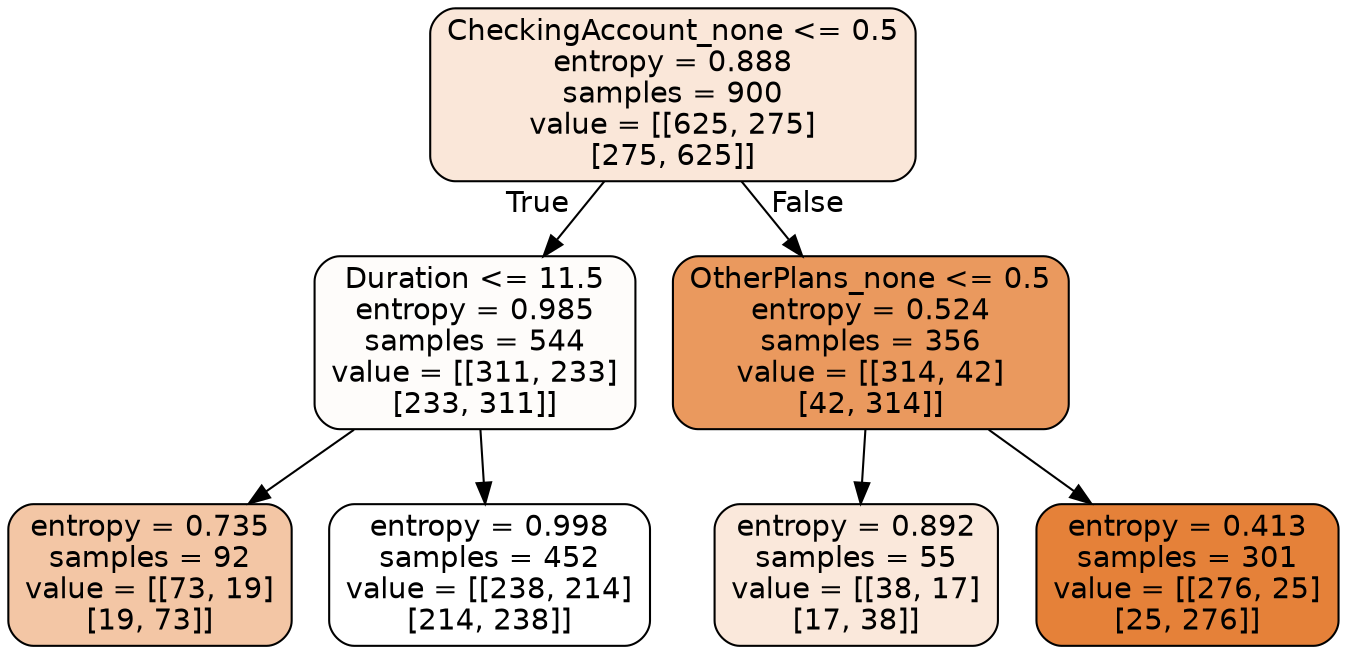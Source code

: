 digraph Tree {
node [shape=box, style="filled, rounded", color="black", fontname=helvetica] ;
edge [fontname=helvetica] ;
0 [label="CheckingAccount_none <= 0.5\nentropy = 0.888\nsamples = 900\nvalue = [[625, 275]\n[275, 625]]", fillcolor="#e5813930"] ;
1 [label="Duration <= 11.5\nentropy = 0.985\nsamples = 544\nvalue = [[311, 233]\n[233, 311]]", fillcolor="#e5813906"] ;
0 -> 1 [labeldistance=2.5, labelangle=45, headlabel="True"] ;
2 [label="entropy = 0.735\nsamples = 92\nvalue = [[73, 19]\n[19, 73]]", fillcolor="#e5813973"] ;
1 -> 2 ;
3 [label="entropy = 0.998\nsamples = 452\nvalue = [[238, 214]\n[214, 238]]", fillcolor="#e5813900"] ;
1 -> 3 ;
4 [label="OtherPlans_none <= 0.5\nentropy = 0.524\nsamples = 356\nvalue = [[314, 42]\n[42, 314]]", fillcolor="#e58139cf"] ;
0 -> 4 [labeldistance=2.5, labelangle=-45, headlabel="False"] ;
5 [label="entropy = 0.892\nsamples = 55\nvalue = [[38, 17]\n[17, 38]]", fillcolor="#e581392e"] ;
4 -> 5 ;
6 [label="entropy = 0.413\nsamples = 301\nvalue = [[276, 25]\n[25, 276]]", fillcolor="#e58139ff"] ;
4 -> 6 ;
}